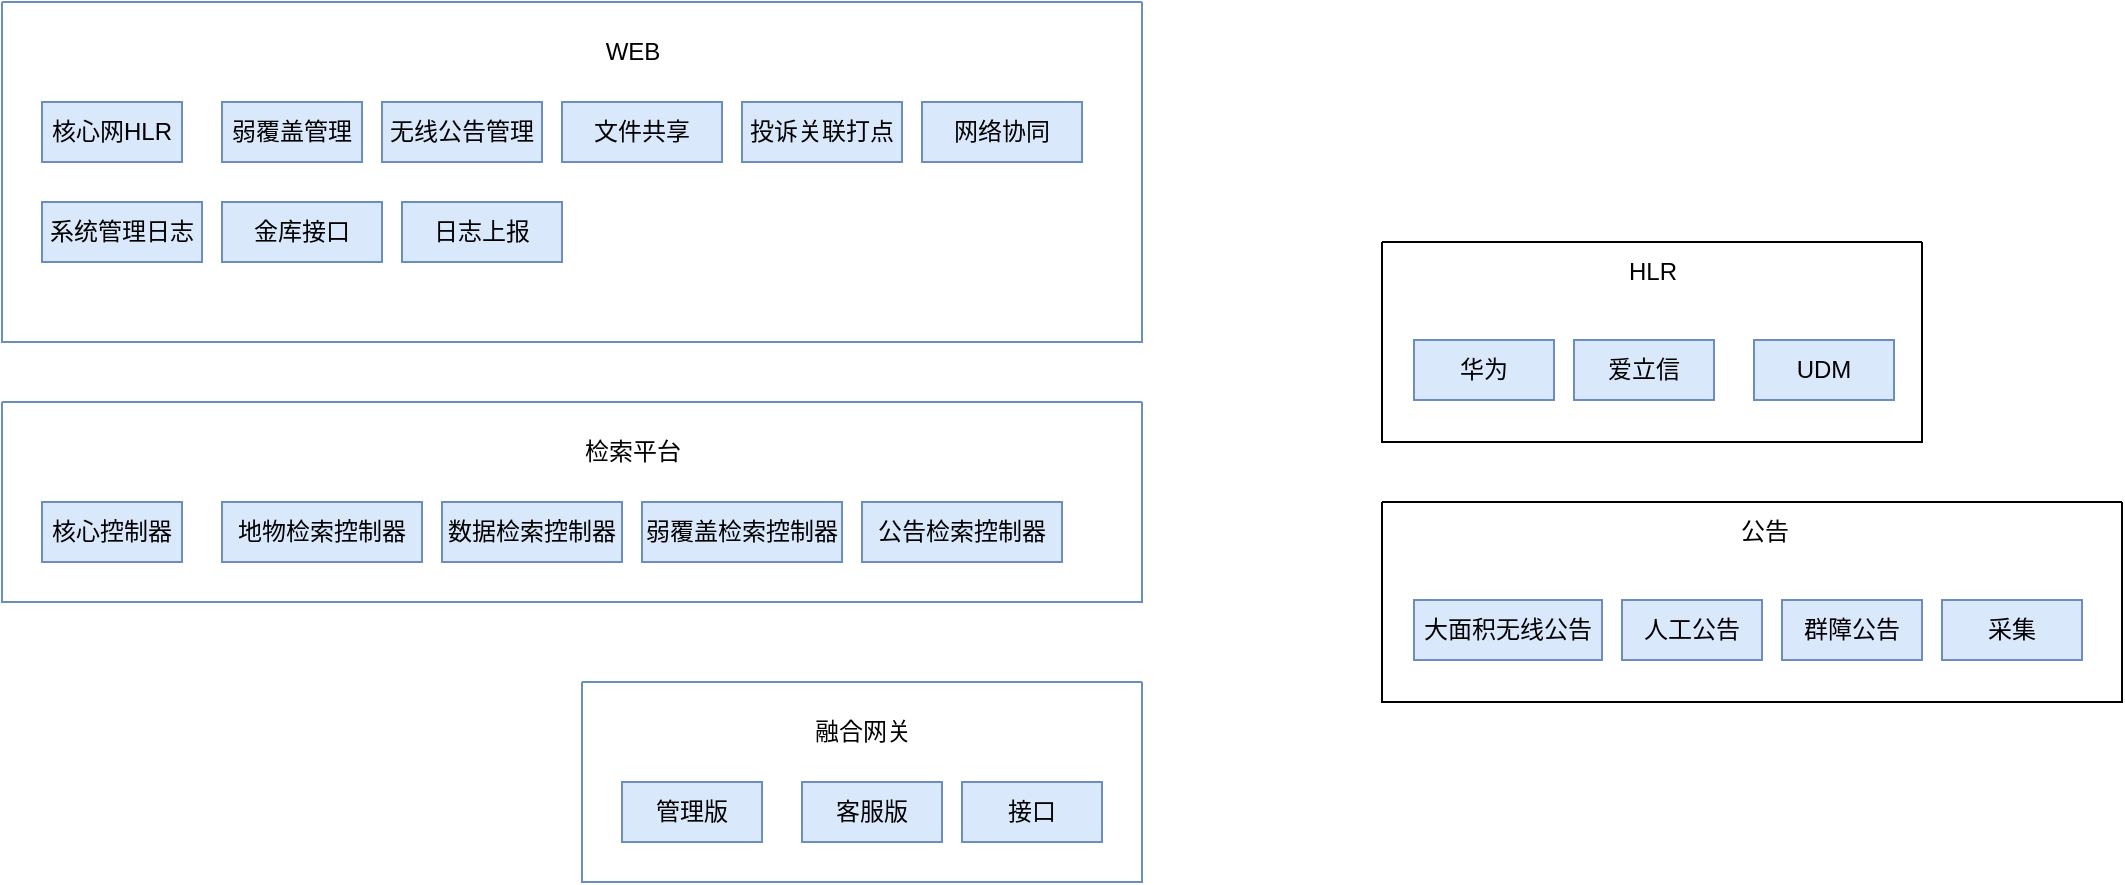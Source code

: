 <mxfile version="20.8.3" type="github">
  <diagram id="4GTCcd6cyWXUHCtxeI8y" name="第 1 页">
    <mxGraphModel dx="1434" dy="764" grid="1" gridSize="10" guides="1" tooltips="1" connect="1" arrows="1" fold="1" page="1" pageScale="1" pageWidth="827" pageHeight="1169" math="0" shadow="0">
      <root>
        <mxCell id="0" />
        <mxCell id="1" parent="0" />
        <mxCell id="VqTXsrCZorRftCY8RWus-6" value="" style="swimlane;startSize=0;fillColor=#dae8fc;strokeColor=#6c8ebf;" vertex="1" parent="1">
          <mxGeometry x="300" y="380" width="280" height="100" as="geometry">
            <mxRectangle x="70" y="180" width="50" height="40" as="alternateBounds" />
          </mxGeometry>
        </mxCell>
        <mxCell id="VqTXsrCZorRftCY8RWus-8" value="管理版" style="whiteSpace=wrap;html=1;fillColor=#dae8fc;strokeColor=#6c8ebf;" vertex="1" parent="VqTXsrCZorRftCY8RWus-6">
          <mxGeometry x="20" y="50" width="70" height="30" as="geometry" />
        </mxCell>
        <mxCell id="VqTXsrCZorRftCY8RWus-9" value="融合网关" style="text;html=1;align=center;verticalAlign=middle;resizable=0;points=[];autosize=1;strokeColor=none;fillColor=none;" vertex="1" parent="VqTXsrCZorRftCY8RWus-6">
          <mxGeometry x="105" y="10" width="70" height="30" as="geometry" />
        </mxCell>
        <mxCell id="VqTXsrCZorRftCY8RWus-10" value="客服版" style="whiteSpace=wrap;html=1;fillColor=#dae8fc;strokeColor=#6c8ebf;" vertex="1" parent="VqTXsrCZorRftCY8RWus-6">
          <mxGeometry x="110" y="50" width="70" height="30" as="geometry" />
        </mxCell>
        <mxCell id="VqTXsrCZorRftCY8RWus-11" value="接口" style="whiteSpace=wrap;html=1;fillColor=#dae8fc;strokeColor=#6c8ebf;" vertex="1" parent="VqTXsrCZorRftCY8RWus-6">
          <mxGeometry x="190" y="50" width="70" height="30" as="geometry" />
        </mxCell>
        <mxCell id="VqTXsrCZorRftCY8RWus-13" value="" style="swimlane;startSize=0;fillColor=default;" vertex="1" parent="1">
          <mxGeometry x="700" y="160" width="270" height="100" as="geometry" />
        </mxCell>
        <mxCell id="VqTXsrCZorRftCY8RWus-14" value="HLR" style="text;html=1;align=center;verticalAlign=middle;resizable=0;points=[];autosize=1;strokeColor=none;fillColor=none;" vertex="1" parent="VqTXsrCZorRftCY8RWus-13">
          <mxGeometry x="110" width="50" height="30" as="geometry" />
        </mxCell>
        <mxCell id="VqTXsrCZorRftCY8RWus-15" value="华为" style="whiteSpace=wrap;html=1;fillColor=#dae8fc;strokeColor=#6c8ebf;" vertex="1" parent="VqTXsrCZorRftCY8RWus-13">
          <mxGeometry x="16" y="49" width="70" height="30" as="geometry" />
        </mxCell>
        <mxCell id="VqTXsrCZorRftCY8RWus-16" value="爱立信" style="whiteSpace=wrap;html=1;fillColor=#dae8fc;strokeColor=#6c8ebf;" vertex="1" parent="VqTXsrCZorRftCY8RWus-13">
          <mxGeometry x="96" y="49" width="70" height="30" as="geometry" />
        </mxCell>
        <mxCell id="VqTXsrCZorRftCY8RWus-17" value="UDM" style="whiteSpace=wrap;html=1;fillColor=#dae8fc;strokeColor=#6c8ebf;" vertex="1" parent="VqTXsrCZorRftCY8RWus-13">
          <mxGeometry x="186" y="49" width="70" height="30" as="geometry" />
        </mxCell>
        <mxCell id="VqTXsrCZorRftCY8RWus-18" value="" style="swimlane;startSize=0;fillColor=default;" vertex="1" parent="1">
          <mxGeometry x="700" y="290" width="370" height="100" as="geometry" />
        </mxCell>
        <mxCell id="VqTXsrCZorRftCY8RWus-19" value="公告" style="text;html=1;align=center;verticalAlign=middle;resizable=0;points=[];autosize=1;strokeColor=none;fillColor=none;" vertex="1" parent="VqTXsrCZorRftCY8RWus-18">
          <mxGeometry x="166" width="50" height="30" as="geometry" />
        </mxCell>
        <mxCell id="VqTXsrCZorRftCY8RWus-20" value="大面积无线公告" style="whiteSpace=wrap;html=1;fillColor=#dae8fc;strokeColor=#6c8ebf;" vertex="1" parent="VqTXsrCZorRftCY8RWus-18">
          <mxGeometry x="16" y="49" width="94" height="30" as="geometry" />
        </mxCell>
        <mxCell id="VqTXsrCZorRftCY8RWus-21" value="人工公告" style="whiteSpace=wrap;html=1;fillColor=#dae8fc;strokeColor=#6c8ebf;" vertex="1" parent="VqTXsrCZorRftCY8RWus-18">
          <mxGeometry x="120" y="49" width="70" height="30" as="geometry" />
        </mxCell>
        <mxCell id="VqTXsrCZorRftCY8RWus-22" value="群障公告" style="whiteSpace=wrap;html=1;fillColor=#dae8fc;strokeColor=#6c8ebf;" vertex="1" parent="VqTXsrCZorRftCY8RWus-18">
          <mxGeometry x="200" y="49" width="70" height="30" as="geometry" />
        </mxCell>
        <mxCell id="VqTXsrCZorRftCY8RWus-23" value="采集" style="whiteSpace=wrap;html=1;fillColor=#dae8fc;strokeColor=#6c8ebf;" vertex="1" parent="VqTXsrCZorRftCY8RWus-18">
          <mxGeometry x="280" y="49" width="70" height="30" as="geometry" />
        </mxCell>
        <mxCell id="VqTXsrCZorRftCY8RWus-24" value="" style="swimlane;startSize=0;fillColor=#dae8fc;strokeColor=#6c8ebf;" vertex="1" parent="1">
          <mxGeometry x="10" y="40" width="570" height="170" as="geometry">
            <mxRectangle x="70" y="180" width="50" height="40" as="alternateBounds" />
          </mxGeometry>
        </mxCell>
        <mxCell id="VqTXsrCZorRftCY8RWus-25" value="核心网HLR" style="whiteSpace=wrap;html=1;fillColor=#dae8fc;strokeColor=#6c8ebf;" vertex="1" parent="VqTXsrCZorRftCY8RWus-24">
          <mxGeometry x="20" y="50" width="70" height="30" as="geometry" />
        </mxCell>
        <mxCell id="VqTXsrCZorRftCY8RWus-26" value="WEB" style="text;html=1;align=center;verticalAlign=middle;resizable=0;points=[];autosize=1;strokeColor=none;fillColor=none;" vertex="1" parent="VqTXsrCZorRftCY8RWus-24">
          <mxGeometry x="290" y="10" width="50" height="30" as="geometry" />
        </mxCell>
        <mxCell id="VqTXsrCZorRftCY8RWus-27" value="弱覆盖管理" style="whiteSpace=wrap;html=1;fillColor=#dae8fc;strokeColor=#6c8ebf;" vertex="1" parent="VqTXsrCZorRftCY8RWus-24">
          <mxGeometry x="110" y="50" width="70" height="30" as="geometry" />
        </mxCell>
        <mxCell id="VqTXsrCZorRftCY8RWus-28" value="无线公告管理" style="whiteSpace=wrap;html=1;fillColor=#dae8fc;strokeColor=#6c8ebf;" vertex="1" parent="VqTXsrCZorRftCY8RWus-24">
          <mxGeometry x="190" y="50" width="80" height="30" as="geometry" />
        </mxCell>
        <mxCell id="VqTXsrCZorRftCY8RWus-29" value="文件共享" style="whiteSpace=wrap;html=1;fillColor=#dae8fc;strokeColor=#6c8ebf;" vertex="1" parent="VqTXsrCZorRftCY8RWus-24">
          <mxGeometry x="280" y="50" width="80" height="30" as="geometry" />
        </mxCell>
        <mxCell id="VqTXsrCZorRftCY8RWus-30" value="投诉关联打点" style="whiteSpace=wrap;html=1;fillColor=#dae8fc;strokeColor=#6c8ebf;" vertex="1" parent="VqTXsrCZorRftCY8RWus-24">
          <mxGeometry x="370" y="50" width="80" height="30" as="geometry" />
        </mxCell>
        <mxCell id="VqTXsrCZorRftCY8RWus-31" value="网络协同" style="whiteSpace=wrap;html=1;fillColor=#dae8fc;strokeColor=#6c8ebf;" vertex="1" parent="VqTXsrCZorRftCY8RWus-24">
          <mxGeometry x="460" y="50" width="80" height="30" as="geometry" />
        </mxCell>
        <mxCell id="VqTXsrCZorRftCY8RWus-32" value="系统管理日志" style="whiteSpace=wrap;html=1;fillColor=#dae8fc;strokeColor=#6c8ebf;" vertex="1" parent="VqTXsrCZorRftCY8RWus-24">
          <mxGeometry x="20" y="100" width="80" height="30" as="geometry" />
        </mxCell>
        <mxCell id="VqTXsrCZorRftCY8RWus-42" value="金库接口" style="whiteSpace=wrap;html=1;fillColor=#dae8fc;strokeColor=#6c8ebf;" vertex="1" parent="VqTXsrCZorRftCY8RWus-24">
          <mxGeometry x="110" y="100" width="80" height="30" as="geometry" />
        </mxCell>
        <mxCell id="VqTXsrCZorRftCY8RWus-43" value="日志上报" style="whiteSpace=wrap;html=1;fillColor=#dae8fc;strokeColor=#6c8ebf;" vertex="1" parent="VqTXsrCZorRftCY8RWus-24">
          <mxGeometry x="200" y="100" width="80" height="30" as="geometry" />
        </mxCell>
        <mxCell id="VqTXsrCZorRftCY8RWus-33" value="" style="swimlane;startSize=0;fillColor=#dae8fc;strokeColor=#6c8ebf;" vertex="1" parent="1">
          <mxGeometry x="10" y="240" width="570" height="100" as="geometry">
            <mxRectangle x="70" y="180" width="50" height="40" as="alternateBounds" />
          </mxGeometry>
        </mxCell>
        <mxCell id="VqTXsrCZorRftCY8RWus-34" value="核心控制器" style="whiteSpace=wrap;html=1;fillColor=#dae8fc;strokeColor=#6c8ebf;" vertex="1" parent="VqTXsrCZorRftCY8RWus-33">
          <mxGeometry x="20" y="50" width="70" height="30" as="geometry" />
        </mxCell>
        <mxCell id="VqTXsrCZorRftCY8RWus-35" value="检索平台" style="text;html=1;align=center;verticalAlign=middle;resizable=0;points=[];autosize=1;strokeColor=none;fillColor=none;" vertex="1" parent="VqTXsrCZorRftCY8RWus-33">
          <mxGeometry x="280" y="10" width="70" height="30" as="geometry" />
        </mxCell>
        <mxCell id="VqTXsrCZorRftCY8RWus-36" value="地物检索控制器" style="whiteSpace=wrap;html=1;fillColor=#dae8fc;strokeColor=#6c8ebf;" vertex="1" parent="VqTXsrCZorRftCY8RWus-33">
          <mxGeometry x="110" y="50" width="100" height="30" as="geometry" />
        </mxCell>
        <mxCell id="VqTXsrCZorRftCY8RWus-38" value="数据检索控制器" style="whiteSpace=wrap;html=1;fillColor=#dae8fc;strokeColor=#6c8ebf;" vertex="1" parent="VqTXsrCZorRftCY8RWus-33">
          <mxGeometry x="220" y="50" width="90" height="30" as="geometry" />
        </mxCell>
        <mxCell id="VqTXsrCZorRftCY8RWus-39" value="弱覆盖检索控制器" style="whiteSpace=wrap;html=1;fillColor=#dae8fc;strokeColor=#6c8ebf;" vertex="1" parent="VqTXsrCZorRftCY8RWus-33">
          <mxGeometry x="320" y="50" width="100" height="30" as="geometry" />
        </mxCell>
        <mxCell id="VqTXsrCZorRftCY8RWus-40" value="公告检索控制器" style="whiteSpace=wrap;html=1;fillColor=#dae8fc;strokeColor=#6c8ebf;" vertex="1" parent="VqTXsrCZorRftCY8RWus-33">
          <mxGeometry x="430" y="50" width="100" height="30" as="geometry" />
        </mxCell>
      </root>
    </mxGraphModel>
  </diagram>
</mxfile>
